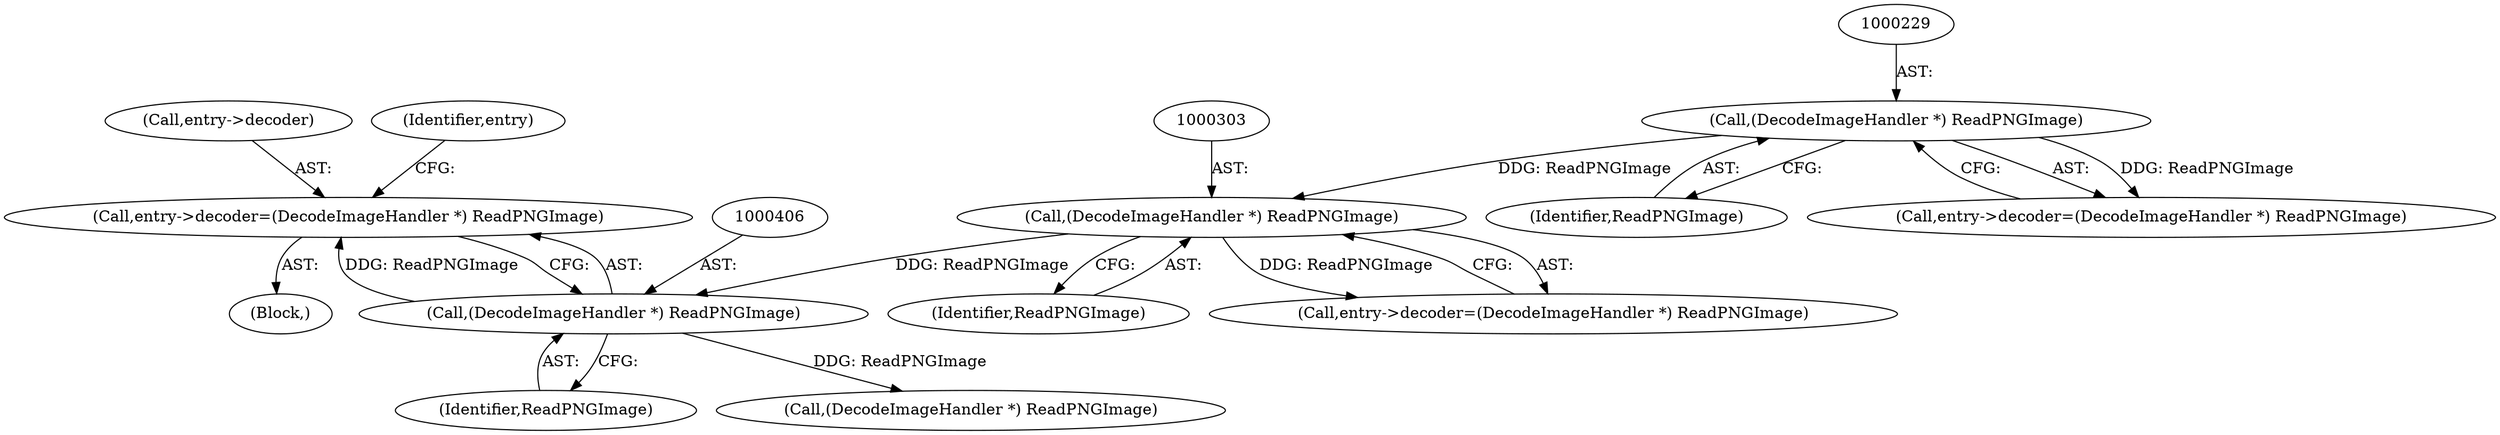 digraph "0_ImageMagick_aa84944b405acebbeefe871d0f64969b9e9f31ac_1@pointer" {
"1000401" [label="(Call,entry->decoder=(DecodeImageHandler *) ReadPNGImage)"];
"1000405" [label="(Call,(DecodeImageHandler *) ReadPNGImage)"];
"1000302" [label="(Call,(DecodeImageHandler *) ReadPNGImage)"];
"1000228" [label="(Call,(DecodeImageHandler *) ReadPNGImage)"];
"1000230" [label="(Identifier,ReadPNGImage)"];
"1000401" [label="(Call,entry->decoder=(DecodeImageHandler *) ReadPNGImage)"];
"1000228" [label="(Call,(DecodeImageHandler *) ReadPNGImage)"];
"1000407" [label="(Identifier,ReadPNGImage)"];
"1000410" [label="(Identifier,entry)"];
"1000298" [label="(Call,entry->decoder=(DecodeImageHandler *) ReadPNGImage)"];
"1000224" [label="(Call,entry->decoder=(DecodeImageHandler *) ReadPNGImage)"];
"1000402" [label="(Call,entry->decoder)"];
"1000302" [label="(Call,(DecodeImageHandler *) ReadPNGImage)"];
"1000102" [label="(Block,)"];
"1000304" [label="(Identifier,ReadPNGImage)"];
"1000462" [label="(Call,(DecodeImageHandler *) ReadPNGImage)"];
"1000405" [label="(Call,(DecodeImageHandler *) ReadPNGImage)"];
"1000401" -> "1000102"  [label="AST: "];
"1000401" -> "1000405"  [label="CFG: "];
"1000402" -> "1000401"  [label="AST: "];
"1000405" -> "1000401"  [label="AST: "];
"1000410" -> "1000401"  [label="CFG: "];
"1000405" -> "1000401"  [label="DDG: ReadPNGImage"];
"1000405" -> "1000407"  [label="CFG: "];
"1000406" -> "1000405"  [label="AST: "];
"1000407" -> "1000405"  [label="AST: "];
"1000302" -> "1000405"  [label="DDG: ReadPNGImage"];
"1000405" -> "1000462"  [label="DDG: ReadPNGImage"];
"1000302" -> "1000298"  [label="AST: "];
"1000302" -> "1000304"  [label="CFG: "];
"1000303" -> "1000302"  [label="AST: "];
"1000304" -> "1000302"  [label="AST: "];
"1000298" -> "1000302"  [label="CFG: "];
"1000302" -> "1000298"  [label="DDG: ReadPNGImage"];
"1000228" -> "1000302"  [label="DDG: ReadPNGImage"];
"1000228" -> "1000224"  [label="AST: "];
"1000228" -> "1000230"  [label="CFG: "];
"1000229" -> "1000228"  [label="AST: "];
"1000230" -> "1000228"  [label="AST: "];
"1000224" -> "1000228"  [label="CFG: "];
"1000228" -> "1000224"  [label="DDG: ReadPNGImage"];
}
